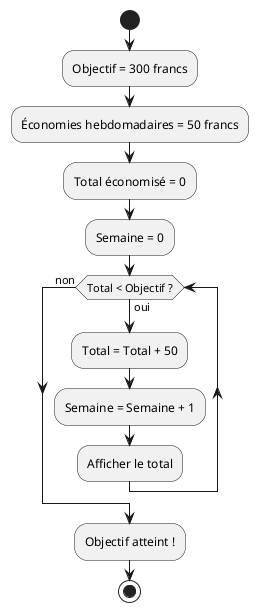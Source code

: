 @startuml
start
:Objectif = 300 francs;
:Économies hebdomadaires = 50 francs;
:Total économisé = 0;
:Semaine = 0;
while (Total < Objectif ?) is (oui)
  :Total = Total + 50;
  :Semaine = Semaine + 1;
  :Afficher le total;
endwhile (non)
:Objectif atteint !;
stop
@enduml
